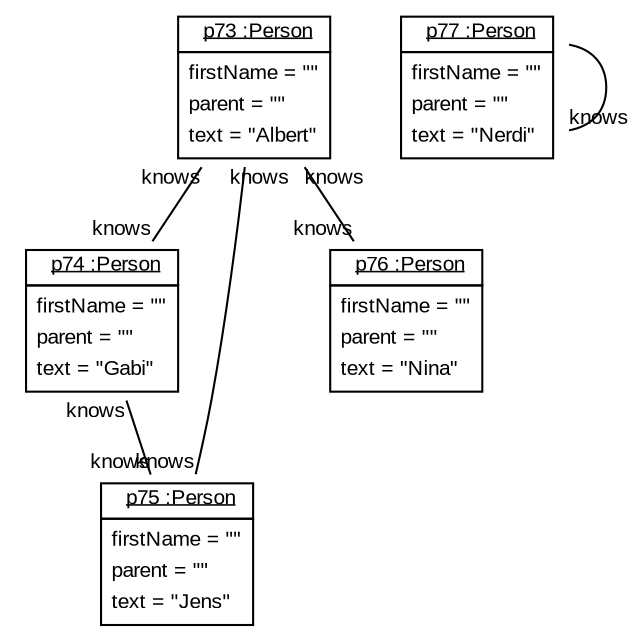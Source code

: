 graph ObjectDiagram {
   node [shape = none, fontsize = 10, fontname = "Arial"];
   edge [fontsize = 10, fontname = "Arial"];
   compound=true;

p73 [label=<<table border='0' cellborder='1' cellspacing='0'> <tr> <td href="../examples/org/sdmlib/examples/m2m/model/Person.java"> <u>p73 :Person</u></td></tr><tr><td><table border='0' cellborder='0' cellspacing='0'><tr><td align='left'>firstName = ""</td></tr><tr><td align='left'>parent = ""</td></tr><tr><td align='left'>text = "Albert"</td></tr></table></td></tr></table>>];
p74 [label=<<table border='0' cellborder='1' cellspacing='0'> <tr> <td href="../examples/org/sdmlib/examples/m2m/model/Person.java"> <u>p74 :Person</u></td></tr><tr><td><table border='0' cellborder='0' cellspacing='0'><tr><td align='left'>firstName = ""</td></tr><tr><td align='left'>parent = ""</td></tr><tr><td align='left'>text = "Gabi"</td></tr></table></td></tr></table>>];
p75 [label=<<table border='0' cellborder='1' cellspacing='0'> <tr> <td href="../examples/org/sdmlib/examples/m2m/model/Person.java"> <u>p75 :Person</u></td></tr><tr><td><table border='0' cellborder='0' cellspacing='0'><tr><td align='left'>firstName = ""</td></tr><tr><td align='left'>parent = ""</td></tr><tr><td align='left'>text = "Jens"</td></tr></table></td></tr></table>>];
p76 [label=<<table border='0' cellborder='1' cellspacing='0'> <tr> <td href="../examples/org/sdmlib/examples/m2m/model/Person.java"> <u>p76 :Person</u></td></tr><tr><td><table border='0' cellborder='0' cellspacing='0'><tr><td align='left'>firstName = ""</td></tr><tr><td align='left'>parent = ""</td></tr><tr><td align='left'>text = "Nina"</td></tr></table></td></tr></table>>];
p77 [label=<<table border='0' cellborder='1' cellspacing='0'> <tr> <td href="../examples/org/sdmlib/examples/m2m/model/Person.java"> <u>p77 :Person</u></td></tr><tr><td><table border='0' cellborder='0' cellspacing='0'><tr><td align='left'>firstName = ""</td></tr><tr><td align='left'>parent = ""</td></tr><tr><td align='left'>text = "Nerdi"</td></tr></table></td></tr></table>>];

p73 -- p74 [headlabel = "knows" taillabel = "knows"];
p73 -- p75 [headlabel = "knows" taillabel = "knows"];
p73 -- p76 [headlabel = "knows" taillabel = "knows"];
p74 -- p75 [headlabel = "knows" taillabel = "knows"];
p77 -- p77 [headlabel = "knows" taillabel = ""];
}
